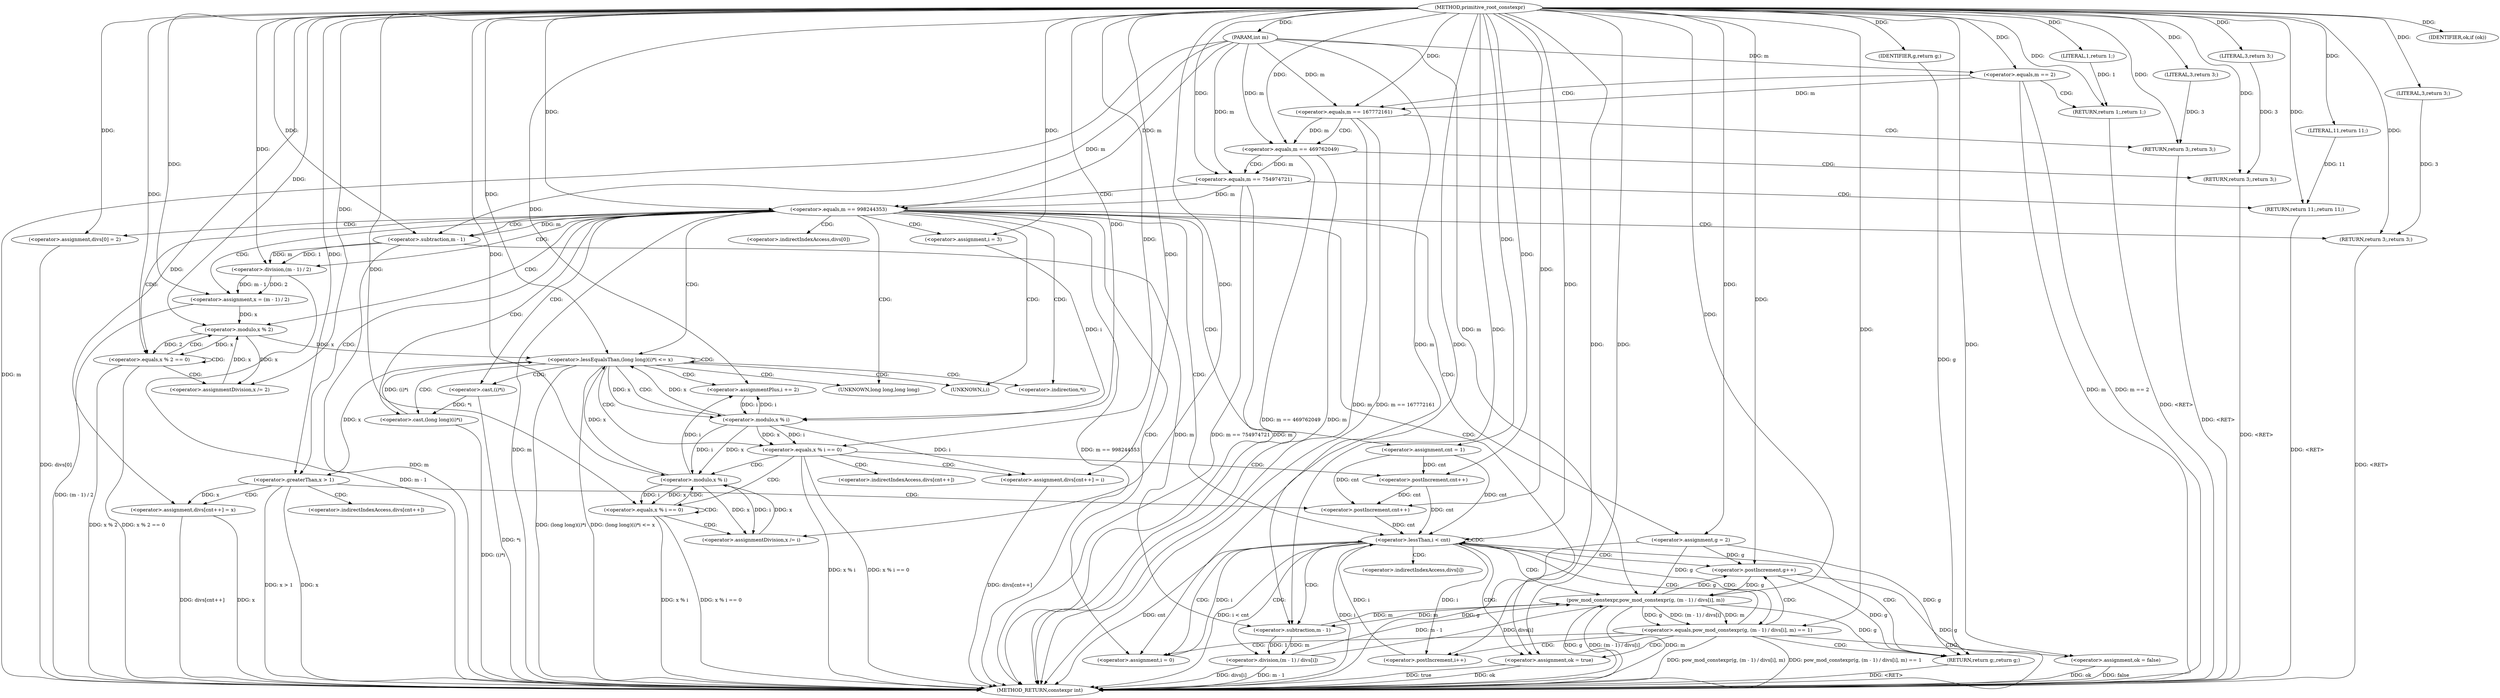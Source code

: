 digraph "primitive_root_constexpr" {  
"1000415" [label = "(METHOD,primitive_root_constexpr)" ]
"1000571" [label = "(METHOD_RETURN,constexpr int)" ]
"1000416" [label = "(PARAM,int m)" ]
"1000449" [label = "(<operator>.assignment,divs[0] = 2)" ]
"1000455" [label = "(<operator>.assignment,cnt = 1)" ]
"1000459" [label = "(<operator>.assignment,x = (m - 1) / 2)" ]
"1000419" [label = "(<operator>.equals,m == 2)" ]
"1000422" [label = "(RETURN,return 1;,return 1;)" ]
"1000425" [label = "(<operator>.equals,m == 167772161)" ]
"1000428" [label = "(RETURN,return 3;,return 3;)" ]
"1000431" [label = "(<operator>.equals,m == 469762049)" ]
"1000434" [label = "(RETURN,return 3;,return 3;)" ]
"1000437" [label = "(<operator>.equals,m == 754974721)" ]
"1000440" [label = "(RETURN,return 11;,return 11;)" ]
"1000443" [label = "(<operator>.equals,m == 998244353)" ]
"1000446" [label = "(RETURN,return 3;,return 3;)" ]
"1000467" [label = "(<operator>.equals,x % 2 == 0)" ]
"1000472" [label = "(<operator>.assignmentDivision,x /= 2)" ]
"1000477" [label = "(<operator>.assignment,i = 3)" ]
"1000480" [label = "(<operator>.lessEqualsThan,(long long)(i)*i <= x)" ]
"1000488" [label = "(<operator>.assignmentPlus,i += 2)" ]
"1000516" [label = "(<operator>.greaterThan,x > 1)" ]
"1000528" [label = "(<operator>.assignment,g = 2)" ]
"1000531" [label = "(<operator>.postIncrement,g++)" ]
"1000423" [label = "(LITERAL,1,return 1;)" ]
"1000429" [label = "(LITERAL,3,return 3;)" ]
"1000435" [label = "(LITERAL,3,return 3;)" ]
"1000441" [label = "(LITERAL,11,return 11;)" ]
"1000447" [label = "(LITERAL,3,return 3;)" ]
"1000461" [label = "(<operator>.division,(m - 1) / 2)" ]
"1000520" [label = "(<operator>.assignment,divs[cnt++] = x)" ]
"1000535" [label = "(<operator>.assignment,ok = true)" ]
"1000462" [label = "(<operator>.subtraction,m - 1)" ]
"1000468" [label = "(<operator>.modulo,x % 2)" ]
"1000481" [label = "(<operator>.cast,(long long)(i)*i)" ]
"1000493" [label = "(<operator>.equals,x % i == 0)" ]
"1000540" [label = "(<operator>.assignment,i = 0)" ]
"1000543" [label = "(<operator>.lessThan,i < cnt)" ]
"1000546" [label = "(<operator>.postIncrement,i++)" ]
"1000568" [label = "(IDENTIFIER,ok,if (ok))" ]
"1000569" [label = "(RETURN,return g;,return g;)" ]
"1000483" [label = "(<operator>.cast,(i)*i)" ]
"1000499" [label = "(<operator>.assignment,divs[cnt++] = i)" ]
"1000570" [label = "(IDENTIFIER,g,return g;)" ]
"1000494" [label = "(<operator>.modulo,x % i)" ]
"1000506" [label = "(<operator>.equals,x % i == 0)" ]
"1000523" [label = "(<operator>.postIncrement,cnt++)" ]
"1000550" [label = "(<operator>.equals,pow_mod_constexpr(g, (m - 1) / divs[i], m) == 1)" ]
"1000512" [label = "(<operator>.assignmentDivision,x /= i)" ]
"1000563" [label = "(<operator>.assignment,ok = false)" ]
"1000502" [label = "(<operator>.postIncrement,cnt++)" ]
"1000507" [label = "(<operator>.modulo,x % i)" ]
"1000551" [label = "(pow_mod_constexpr,pow_mod_constexpr(g, (m - 1) / divs[i], m))" ]
"1000553" [label = "(<operator>.division,(m - 1) / divs[i])" ]
"1000554" [label = "(<operator>.subtraction,m - 1)" ]
"1000450" [label = "(<operator>.indirectIndexAccess,divs[0])" ]
"1000482" [label = "(UNKNOWN,long long,long long)" ]
"1000521" [label = "(<operator>.indirectIndexAccess,divs[cnt++])" ]
"1000484" [label = "(UNKNOWN,i,i)" ]
"1000485" [label = "(<operator>.indirection,*i)" ]
"1000500" [label = "(<operator>.indirectIndexAccess,divs[cnt++])" ]
"1000557" [label = "(<operator>.indirectIndexAccess,divs[i])" ]
  "1000434" -> "1000571"  [ label = "DDG: <RET>"] 
  "1000416" -> "1000571"  [ label = "DDG: m"] 
  "1000419" -> "1000571"  [ label = "DDG: m"] 
  "1000419" -> "1000571"  [ label = "DDG: m == 2"] 
  "1000425" -> "1000571"  [ label = "DDG: m"] 
  "1000425" -> "1000571"  [ label = "DDG: m == 167772161"] 
  "1000431" -> "1000571"  [ label = "DDG: m"] 
  "1000431" -> "1000571"  [ label = "DDG: m == 469762049"] 
  "1000437" -> "1000571"  [ label = "DDG: m"] 
  "1000437" -> "1000571"  [ label = "DDG: m == 754974721"] 
  "1000443" -> "1000571"  [ label = "DDG: m"] 
  "1000443" -> "1000571"  [ label = "DDG: m == 998244353"] 
  "1000449" -> "1000571"  [ label = "DDG: divs[0]"] 
  "1000462" -> "1000571"  [ label = "DDG: m"] 
  "1000461" -> "1000571"  [ label = "DDG: m - 1"] 
  "1000459" -> "1000571"  [ label = "DDG: (m - 1) / 2"] 
  "1000467" -> "1000571"  [ label = "DDG: x % 2"] 
  "1000467" -> "1000571"  [ label = "DDG: x % 2 == 0"] 
  "1000483" -> "1000571"  [ label = "DDG: *i"] 
  "1000481" -> "1000571"  [ label = "DDG: (i)*i"] 
  "1000480" -> "1000571"  [ label = "DDG: (long long)(i)*i"] 
  "1000480" -> "1000571"  [ label = "DDG: (long long)(i)*i <= x"] 
  "1000516" -> "1000571"  [ label = "DDG: x"] 
  "1000516" -> "1000571"  [ label = "DDG: x > 1"] 
  "1000520" -> "1000571"  [ label = "DDG: divs[cnt++]"] 
  "1000520" -> "1000571"  [ label = "DDG: x"] 
  "1000528" -> "1000571"  [ label = "DDG: g"] 
  "1000535" -> "1000571"  [ label = "DDG: ok"] 
  "1000543" -> "1000571"  [ label = "DDG: i"] 
  "1000543" -> "1000571"  [ label = "DDG: cnt"] 
  "1000543" -> "1000571"  [ label = "DDG: i < cnt"] 
  "1000551" -> "1000571"  [ label = "DDG: g"] 
  "1000553" -> "1000571"  [ label = "DDG: m - 1"] 
  "1000553" -> "1000571"  [ label = "DDG: divs[i]"] 
  "1000551" -> "1000571"  [ label = "DDG: (m - 1) / divs[i]"] 
  "1000551" -> "1000571"  [ label = "DDG: m"] 
  "1000550" -> "1000571"  [ label = "DDG: pow_mod_constexpr(g, (m - 1) / divs[i], m)"] 
  "1000550" -> "1000571"  [ label = "DDG: pow_mod_constexpr(g, (m - 1) / divs[i], m) == 1"] 
  "1000563" -> "1000571"  [ label = "DDG: ok"] 
  "1000531" -> "1000571"  [ label = "DDG: g"] 
  "1000493" -> "1000571"  [ label = "DDG: x % i"] 
  "1000493" -> "1000571"  [ label = "DDG: x % i == 0"] 
  "1000499" -> "1000571"  [ label = "DDG: divs[cnt++]"] 
  "1000506" -> "1000571"  [ label = "DDG: x % i"] 
  "1000506" -> "1000571"  [ label = "DDG: x % i == 0"] 
  "1000446" -> "1000571"  [ label = "DDG: <RET>"] 
  "1000422" -> "1000571"  [ label = "DDG: <RET>"] 
  "1000440" -> "1000571"  [ label = "DDG: <RET>"] 
  "1000428" -> "1000571"  [ label = "DDG: <RET>"] 
  "1000569" -> "1000571"  [ label = "DDG: <RET>"] 
  "1000535" -> "1000571"  [ label = "DDG: true"] 
  "1000563" -> "1000571"  [ label = "DDG: false"] 
  "1000415" -> "1000416"  [ label = "DDG: "] 
  "1000415" -> "1000449"  [ label = "DDG: "] 
  "1000415" -> "1000455"  [ label = "DDG: "] 
  "1000461" -> "1000459"  [ label = "DDG: m - 1"] 
  "1000461" -> "1000459"  [ label = "DDG: 2"] 
  "1000423" -> "1000422"  [ label = "DDG: 1"] 
  "1000415" -> "1000422"  [ label = "DDG: "] 
  "1000429" -> "1000428"  [ label = "DDG: 3"] 
  "1000415" -> "1000428"  [ label = "DDG: "] 
  "1000435" -> "1000434"  [ label = "DDG: 3"] 
  "1000415" -> "1000434"  [ label = "DDG: "] 
  "1000441" -> "1000440"  [ label = "DDG: 11"] 
  "1000415" -> "1000440"  [ label = "DDG: "] 
  "1000447" -> "1000446"  [ label = "DDG: 3"] 
  "1000415" -> "1000446"  [ label = "DDG: "] 
  "1000415" -> "1000459"  [ label = "DDG: "] 
  "1000415" -> "1000472"  [ label = "DDG: "] 
  "1000415" -> "1000477"  [ label = "DDG: "] 
  "1000415" -> "1000488"  [ label = "DDG: "] 
  "1000415" -> "1000528"  [ label = "DDG: "] 
  "1000416" -> "1000419"  [ label = "DDG: m"] 
  "1000415" -> "1000419"  [ label = "DDG: "] 
  "1000415" -> "1000423"  [ label = "DDG: "] 
  "1000419" -> "1000425"  [ label = "DDG: m"] 
  "1000416" -> "1000425"  [ label = "DDG: m"] 
  "1000415" -> "1000425"  [ label = "DDG: "] 
  "1000415" -> "1000429"  [ label = "DDG: "] 
  "1000425" -> "1000431"  [ label = "DDG: m"] 
  "1000416" -> "1000431"  [ label = "DDG: m"] 
  "1000415" -> "1000431"  [ label = "DDG: "] 
  "1000415" -> "1000435"  [ label = "DDG: "] 
  "1000431" -> "1000437"  [ label = "DDG: m"] 
  "1000416" -> "1000437"  [ label = "DDG: m"] 
  "1000415" -> "1000437"  [ label = "DDG: "] 
  "1000415" -> "1000441"  [ label = "DDG: "] 
  "1000437" -> "1000443"  [ label = "DDG: m"] 
  "1000416" -> "1000443"  [ label = "DDG: m"] 
  "1000415" -> "1000443"  [ label = "DDG: "] 
  "1000415" -> "1000447"  [ label = "DDG: "] 
  "1000462" -> "1000461"  [ label = "DDG: 1"] 
  "1000462" -> "1000461"  [ label = "DDG: m"] 
  "1000415" -> "1000461"  [ label = "DDG: "] 
  "1000468" -> "1000467"  [ label = "DDG: 2"] 
  "1000468" -> "1000467"  [ label = "DDG: x"] 
  "1000415" -> "1000467"  [ label = "DDG: "] 
  "1000468" -> "1000472"  [ label = "DDG: x"] 
  "1000481" -> "1000480"  [ label = "DDG: (i)*i"] 
  "1000468" -> "1000480"  [ label = "DDG: x"] 
  "1000494" -> "1000480"  [ label = "DDG: x"] 
  "1000507" -> "1000480"  [ label = "DDG: x"] 
  "1000415" -> "1000480"  [ label = "DDG: "] 
  "1000494" -> "1000488"  [ label = "DDG: i"] 
  "1000507" -> "1000488"  [ label = "DDG: i"] 
  "1000480" -> "1000516"  [ label = "DDG: x"] 
  "1000415" -> "1000516"  [ label = "DDG: "] 
  "1000516" -> "1000520"  [ label = "DDG: x"] 
  "1000415" -> "1000520"  [ label = "DDG: "] 
  "1000528" -> "1000531"  [ label = "DDG: g"] 
  "1000551" -> "1000531"  [ label = "DDG: g"] 
  "1000415" -> "1000531"  [ label = "DDG: "] 
  "1000415" -> "1000535"  [ label = "DDG: "] 
  "1000443" -> "1000462"  [ label = "DDG: m"] 
  "1000416" -> "1000462"  [ label = "DDG: m"] 
  "1000415" -> "1000462"  [ label = "DDG: "] 
  "1000459" -> "1000468"  [ label = "DDG: x"] 
  "1000472" -> "1000468"  [ label = "DDG: x"] 
  "1000415" -> "1000468"  [ label = "DDG: "] 
  "1000483" -> "1000481"  [ label = "DDG: *i"] 
  "1000415" -> "1000540"  [ label = "DDG: "] 
  "1000415" -> "1000568"  [ label = "DDG: "] 
  "1000570" -> "1000569"  [ label = "DDG: g"] 
  "1000528" -> "1000569"  [ label = "DDG: g"] 
  "1000551" -> "1000569"  [ label = "DDG: g"] 
  "1000531" -> "1000569"  [ label = "DDG: g"] 
  "1000494" -> "1000493"  [ label = "DDG: i"] 
  "1000494" -> "1000493"  [ label = "DDG: x"] 
  "1000415" -> "1000493"  [ label = "DDG: "] 
  "1000494" -> "1000499"  [ label = "DDG: i"] 
  "1000415" -> "1000499"  [ label = "DDG: "] 
  "1000540" -> "1000543"  [ label = "DDG: i"] 
  "1000546" -> "1000543"  [ label = "DDG: i"] 
  "1000415" -> "1000543"  [ label = "DDG: "] 
  "1000455" -> "1000543"  [ label = "DDG: cnt"] 
  "1000523" -> "1000543"  [ label = "DDG: cnt"] 
  "1000502" -> "1000543"  [ label = "DDG: cnt"] 
  "1000543" -> "1000546"  [ label = "DDG: i"] 
  "1000415" -> "1000546"  [ label = "DDG: "] 
  "1000415" -> "1000570"  [ label = "DDG: "] 
  "1000480" -> "1000494"  [ label = "DDG: x"] 
  "1000415" -> "1000494"  [ label = "DDG: "] 
  "1000477" -> "1000494"  [ label = "DDG: i"] 
  "1000488" -> "1000494"  [ label = "DDG: i"] 
  "1000455" -> "1000523"  [ label = "DDG: cnt"] 
  "1000502" -> "1000523"  [ label = "DDG: cnt"] 
  "1000415" -> "1000523"  [ label = "DDG: "] 
  "1000507" -> "1000506"  [ label = "DDG: x"] 
  "1000507" -> "1000506"  [ label = "DDG: i"] 
  "1000415" -> "1000506"  [ label = "DDG: "] 
  "1000507" -> "1000512"  [ label = "DDG: i"] 
  "1000415" -> "1000512"  [ label = "DDG: "] 
  "1000551" -> "1000550"  [ label = "DDG: g"] 
  "1000551" -> "1000550"  [ label = "DDG: (m - 1) / divs[i]"] 
  "1000551" -> "1000550"  [ label = "DDG: m"] 
  "1000415" -> "1000550"  [ label = "DDG: "] 
  "1000415" -> "1000563"  [ label = "DDG: "] 
  "1000455" -> "1000502"  [ label = "DDG: cnt"] 
  "1000415" -> "1000502"  [ label = "DDG: "] 
  "1000494" -> "1000507"  [ label = "DDG: x"] 
  "1000512" -> "1000507"  [ label = "DDG: x"] 
  "1000415" -> "1000507"  [ label = "DDG: "] 
  "1000494" -> "1000507"  [ label = "DDG: i"] 
  "1000507" -> "1000512"  [ label = "DDG: x"] 
  "1000528" -> "1000551"  [ label = "DDG: g"] 
  "1000531" -> "1000551"  [ label = "DDG: g"] 
  "1000415" -> "1000551"  [ label = "DDG: "] 
  "1000553" -> "1000551"  [ label = "DDG: m - 1"] 
  "1000553" -> "1000551"  [ label = "DDG: divs[i]"] 
  "1000554" -> "1000551"  [ label = "DDG: m"] 
  "1000416" -> "1000551"  [ label = "DDG: m"] 
  "1000554" -> "1000553"  [ label = "DDG: 1"] 
  "1000554" -> "1000553"  [ label = "DDG: m"] 
  "1000462" -> "1000554"  [ label = "DDG: m"] 
  "1000551" -> "1000554"  [ label = "DDG: m"] 
  "1000416" -> "1000554"  [ label = "DDG: m"] 
  "1000415" -> "1000554"  [ label = "DDG: "] 
  "1000419" -> "1000422"  [ label = "CDG: "] 
  "1000419" -> "1000425"  [ label = "CDG: "] 
  "1000425" -> "1000431"  [ label = "CDG: "] 
  "1000425" -> "1000428"  [ label = "CDG: "] 
  "1000431" -> "1000437"  [ label = "CDG: "] 
  "1000431" -> "1000434"  [ label = "CDG: "] 
  "1000437" -> "1000443"  [ label = "CDG: "] 
  "1000437" -> "1000440"  [ label = "CDG: "] 
  "1000443" -> "1000483"  [ label = "CDG: "] 
  "1000443" -> "1000462"  [ label = "CDG: "] 
  "1000443" -> "1000543"  [ label = "CDG: "] 
  "1000443" -> "1000477"  [ label = "CDG: "] 
  "1000443" -> "1000540"  [ label = "CDG: "] 
  "1000443" -> "1000446"  [ label = "CDG: "] 
  "1000443" -> "1000467"  [ label = "CDG: "] 
  "1000443" -> "1000449"  [ label = "CDG: "] 
  "1000443" -> "1000480"  [ label = "CDG: "] 
  "1000443" -> "1000461"  [ label = "CDG: "] 
  "1000443" -> "1000485"  [ label = "CDG: "] 
  "1000443" -> "1000516"  [ label = "CDG: "] 
  "1000443" -> "1000459"  [ label = "CDG: "] 
  "1000443" -> "1000482"  [ label = "CDG: "] 
  "1000443" -> "1000450"  [ label = "CDG: "] 
  "1000443" -> "1000535"  [ label = "CDG: "] 
  "1000443" -> "1000484"  [ label = "CDG: "] 
  "1000443" -> "1000455"  [ label = "CDG: "] 
  "1000443" -> "1000468"  [ label = "CDG: "] 
  "1000443" -> "1000481"  [ label = "CDG: "] 
  "1000443" -> "1000528"  [ label = "CDG: "] 
  "1000467" -> "1000467"  [ label = "CDG: "] 
  "1000467" -> "1000472"  [ label = "CDG: "] 
  "1000467" -> "1000468"  [ label = "CDG: "] 
  "1000480" -> "1000483"  [ label = "CDG: "] 
  "1000480" -> "1000488"  [ label = "CDG: "] 
  "1000480" -> "1000480"  [ label = "CDG: "] 
  "1000480" -> "1000494"  [ label = "CDG: "] 
  "1000480" -> "1000485"  [ label = "CDG: "] 
  "1000480" -> "1000493"  [ label = "CDG: "] 
  "1000480" -> "1000482"  [ label = "CDG: "] 
  "1000480" -> "1000484"  [ label = "CDG: "] 
  "1000480" -> "1000481"  [ label = "CDG: "] 
  "1000516" -> "1000520"  [ label = "CDG: "] 
  "1000516" -> "1000521"  [ label = "CDG: "] 
  "1000516" -> "1000523"  [ label = "CDG: "] 
  "1000493" -> "1000500"  [ label = "CDG: "] 
  "1000493" -> "1000499"  [ label = "CDG: "] 
  "1000493" -> "1000506"  [ label = "CDG: "] 
  "1000493" -> "1000502"  [ label = "CDG: "] 
  "1000493" -> "1000507"  [ label = "CDG: "] 
  "1000543" -> "1000550"  [ label = "CDG: "] 
  "1000543" -> "1000551"  [ label = "CDG: "] 
  "1000543" -> "1000553"  [ label = "CDG: "] 
  "1000543" -> "1000557"  [ label = "CDG: "] 
  "1000543" -> "1000554"  [ label = "CDG: "] 
  "1000543" -> "1000543"  [ label = "CDG: "] 
  "1000543" -> "1000540"  [ label = "CDG: "] 
  "1000543" -> "1000535"  [ label = "CDG: "] 
  "1000543" -> "1000531"  [ label = "CDG: "] 
  "1000543" -> "1000569"  [ label = "CDG: "] 
  "1000506" -> "1000506"  [ label = "CDG: "] 
  "1000506" -> "1000512"  [ label = "CDG: "] 
  "1000506" -> "1000507"  [ label = "CDG: "] 
  "1000550" -> "1000543"  [ label = "CDG: "] 
  "1000550" -> "1000563"  [ label = "CDG: "] 
  "1000550" -> "1000546"  [ label = "CDG: "] 
  "1000550" -> "1000540"  [ label = "CDG: "] 
  "1000550" -> "1000535"  [ label = "CDG: "] 
  "1000550" -> "1000531"  [ label = "CDG: "] 
  "1000550" -> "1000569"  [ label = "CDG: "] 
}
